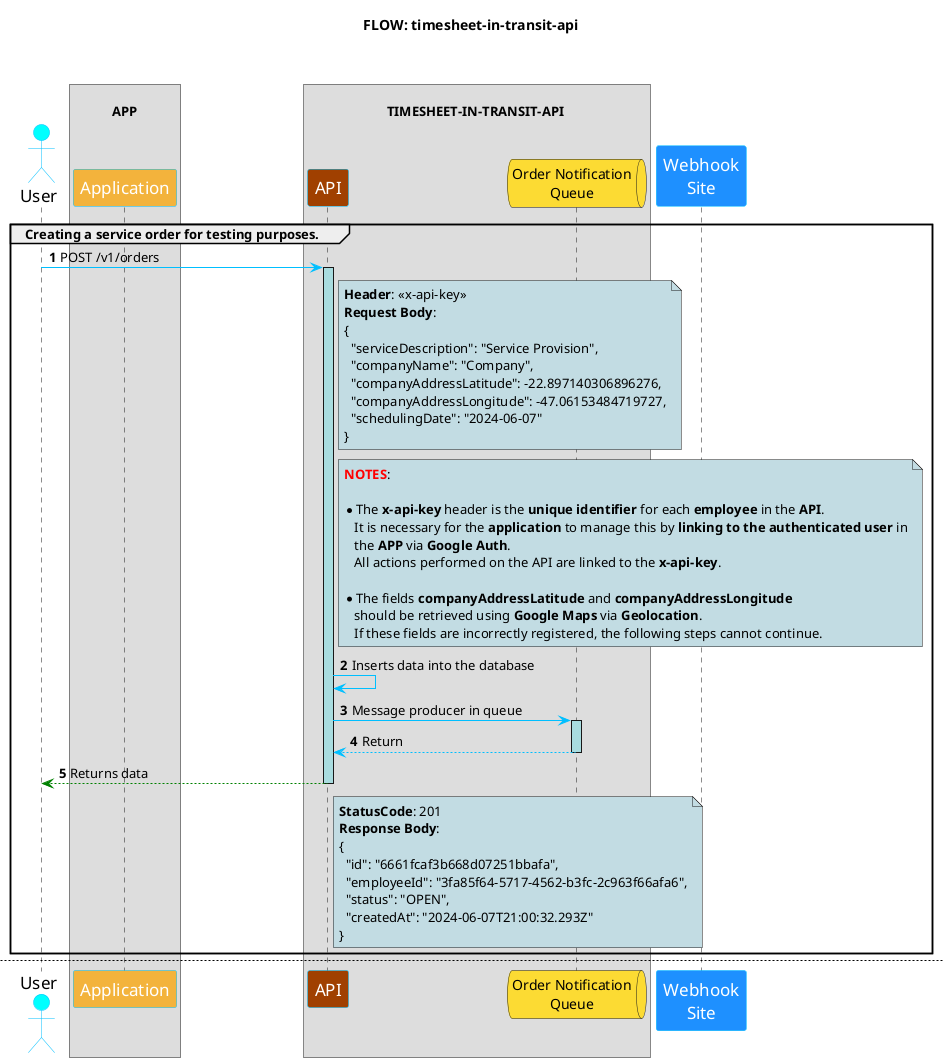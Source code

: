 @startuml

title FLOW: timesheet-in-transit-api\n\n


skinparam sequence {
    ArrowColor DeepSkyBlue
    ActorBorderColor DeepSkyBlue
    LifeLineBackgroundColor #A9DCDF

    ParticipantBorderColor DeepSkyBlue
    ParticipantBackgroundColor DodgerBlue
    ParticipantFontName Impact
    ParticipantFontSize 17
    ParticipantFontColor white

    ActorBackgroundColor aqua
    ActorFontColor DeepSkyBlueA9DCDF
    ActorFontColor Black
    ActorFontSize 17
    ActorFontName Aapex
}


actor User

box "\nAPP\n\n"
    participant "Application" as app   #f3b33c
end box

box "\n TIMESHEET-IN-TRANSIT-API  \n\n"
    participant "API" as api  #A04000
    queue "Order Notification\nQueue" as orderNotificationQueue  #fcdb33
end box

participant "Webhook\nSite" as webhookApi

group Creating a service order for testing purposes.
    autonumber 1
    User -> api++: POST /v1/orders
    note right api #C2DCE3
        **Header**: <<x-api-key>>
        **Request Body**:
        {
          "serviceDescription": "Service Provision",
          "companyName": "Company",
          "companyAddressLatitude": -22.897140306896276,
          "companyAddressLongitude": -47.06153484719727,
          "schedulingDate": "2024-06-07"
        }
    end note

    note right api #C2DCE3
        **<color:red>NOTES</color>**:

        * The **x-api-key** header is the **unique identifier** for each **employee** in the **API**.
           It is necessary for the **application** to manage this by **linking to the authenticated user** in
           the **APP** via **Google Auth**.
           All actions performed on the API are linked to the **x-api-key**.

        * The fields **companyAddressLatitude** and **companyAddressLongitude**
           should be retrieved using **Google Maps** via **Geolocation**.
           If these fields are incorrectly registered, the following steps cannot continue.
    end note

    api -> api: Inserts data into the database

    api -> orderNotificationQueue++: Message producer in queue
    orderNotificationQueue --> api: Return
    deactivate orderNotificationQueue

    api -[#green]-> User: Returns data
    deactivate api

    note right api #C2DCE3
        **StatusCode**: 201
        **Response Body**:
        {
          "id": "6661fcaf3b668d07251bbafa",
          "employeeId": "3fa85f64-5717-4562-b3fc-2c963f66afa6",
          "status": "OPEN",
          "createdAt": "2024-06-07T21:00:32.293Z"
        }
    end note
end

newpage FLOW: timesheet-in-transit-api\n\n

group Listing the number of service orders for the user.
    autonumber 1
    app -> api++: GET /v1/orders/quantity
    note right api #C2DCE3
        **Header**: <<x-api-key>>
        **Parameters**:
        * startDate **<color:red><<required>></color>**
        * endDate **<color:red><<required>></color>**
        * groupingPeriod **<color:blue><<optional>></color>**
        * status **<color:blue><<optional>></color>**
    end note

    api -> api: Retrieves data from the database
    api -[#green]-> app: Returns data
    deactivate api

    note right api #C2DCE3
        **StatusCode**: 200
        **Response Body**:
        [
          {
            "quantity": "10",
            "year": "2024",
            "month": "6",
            "week": "23",
            "day": "20",
            "status": "OPEN"
          }
        ]
    end note
end

newpage FLOW: timesheet-in-transit-api\n\n

group Listing the service orders for the user.
    autonumber 1
    app -> api++: GET /v1/orders
    note right api #C2DCE3
        **Header**: <<x-api-key>>
        **Parameters**:
        * page **<color:red><<required>></color>**
        * pageSize **<color:red><<required>></color>**
        * startDate **<color:blue><<optional>></color>**
        * endDate **<color:blue><<optional>></color>**
        * status **<color:blue><<optional>></color>**
    end note

    api -> api: Retrieves data from the database
    api -[#green]-> app: Returns data
    deactivate api

    note right api #C2DCE3
        **StatusCode**: 200
        **Response Body**:
        {
          "pagination": {
            "page": 0,
            "pageSize": 0,
            "total": 0
          },
          "items": [
            {
              "id": "6661fcaf3b668d07251bbafa",
              "employeeId": "3fa85f64-5717-4562-b3fc-2c963f66afa6",
              "serviceDescription": "Service Provision",
              "companyName": "Company",
              "schedulingDate": "2024-06-07",
              "startDatetime": "2024-06-07T21:20:18.097Z",
              "endDatetime": "2024-06-07T21:20:18.097Z",
              "endComment": "Everything went as expected",
              "totalHours": {
                "hours": 0,
                "minutes": 0,
                "seconds": 0
              },
              "status": "OPEN",
              "updatedAt": "2024-06-07T21:20:18.097Z",
              "createdAt": "2024-06-07T21:20:18.097Z"
            }
          ],
          "totalHours": {
            "hours": 0,
            "minutes": 0,
            "seconds": 0
          }
        }
    end note
end


newpage FLOW: timesheet-in-transit-api\n\n

group Query by service order ID.
    autonumber 1
    app -> api++: GET /v1/orders/{id}
    api -> api: Retrieves data from the database
    api -[#green]-> app: Returns data
    deactivate api

    note right api #C2DCE3
        **Header**: <<x-api-key>>
    end note

    note right api #C2DCE3
        **StatusCode**: 200
        **Response Body**:
        {
          "id": "6661fcaf3b668d07251bbafa",
          "employeeId": "3fa85f64-5717-4562-b3fc-2c963f66afa6",
          "serviceDescription": "Service Provision",
          "companyName": "Company",
          "schedulingDate": "2024-06-07",
          "startDatetime": "2024-06-07T21:28:31.585Z",
          "endDatetime": "2024-06-07T21:28:31.585Z",
          "endComment": "Everything went as expected",
          "totalHours": {
            "hours": 0,
            "minutes": 0,
            "seconds": 0
          },
          "status": "OPEN",
          "updatedAt": "2024-06-07T21:28:31.585Z",
          "createdAt": "2024-06-07T21:28:31.585Z"
        }
    end note
end


newpage FLOW: timesheet-in-transit-api\n\n

group Registering the start of the service order.
    autonumber 1
    app -> api++: PATCH /v1/orders/{id}/start

    note right api #C2DCE3
        **Header**: <<x-api-key>>
        **Request Body**:
        {
          "startDatetime": "2024-06-07T21:30:38.433Z",
          "recordedLatitude": -22.897140306896276,
          "recordedLongitude": -47.06153484719727
        }
    end note

    note right api #C2DCE3
        **<color:red>NOTES</color>**:

        * The fields **recordedLatitude** and **recordedLongitude**
           should be retrieved using **Google Maps** via **Geolocation**.
           These details need to be approximately **200 meters** accurate.
    end note

    api -> api: Retrieves data from the database
    api -> api: Update status in database

    api -> orderNotificationQueue++: Message producer in queue
    orderNotificationQueue --> api: Return
    deactivate orderNotificationQueue

    api -[#green]-> app: Returns data
    deactivate api

    note right api #C2DCE3
        **StatusCode**: 204
        **Response Body**: NO CONTENT
    end note
end

newpage FLOW: timesheet-in-transit-api\n\n

group Registering the END of the service order.
    autonumber 1
    app -> api++: PATCH /v1/orders/{id}/end

    note right api #C2DCE3
        **Header**: <<x-api-key>>
        **Request Body**:
        {
          "endDatetime": "2024-06-07T21:30:38.433Z",
          "endComment": "Everything went as expected",
          "totalHours": {
            "hours": 1,
            "minutes": 15,
            "seconds": 30
          }
        }
    end note

    api -> api: Retrieves data from the database
    api -> api: Update status in database

    api -> orderNotificationQueue++: Message producer in queue
    orderNotificationQueue --> api: Return
    deactivate orderNotificationQueue

    api -[#green]-> app: Returns data
    deactivate api

    note right api #C2DCE3
        **StatusCode**: 204
        **Response Body**: NO CONTENT
    end note
end

newpage FLOW: timesheet-in-transit-api\n\n

group Send order notification webhook.
    autonumber 1
    orderNotificationQueue -> api: Consumer queue
    activate api

    api -> webhookApi++: POST /webhook.site
        note left webhookApi #C2DCE3
            **Request Body**:
            {
              "orderId": "676f105d3b300e49c8c372f4",
              "employeeId": "a780e1d0-0b60-4a0f-b2a2-fda12ecb81af",
              "companyName": "BHUT",
              "status": "OPEN",
              "message": "Uma nova ordem foi criada.",
              "updatedAt": "2024-12-27T20:38:53.161Z"
            }
        end note
    webhookApi -> api: Return
    deactivate webhookApi
    deactivate api
end

@enduml
